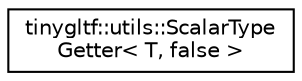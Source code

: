 digraph "Graphical Class Hierarchy"
{
 // LATEX_PDF_SIZE
  edge [fontname="Helvetica",fontsize="10",labelfontname="Helvetica",labelfontsize="10"];
  node [fontname="Helvetica",fontsize="10",shape=record];
  rankdir="LR";
  Node0 [label="tinygltf::utils::ScalarType\lGetter\< T, false \>",height=0.2,width=0.4,color="black", fillcolor="white", style="filled",URL="$structtinygltf_1_1utils_1_1_scalar_type_getter_3_01_t_00_01false_01_4.html",tooltip=" "];
}
